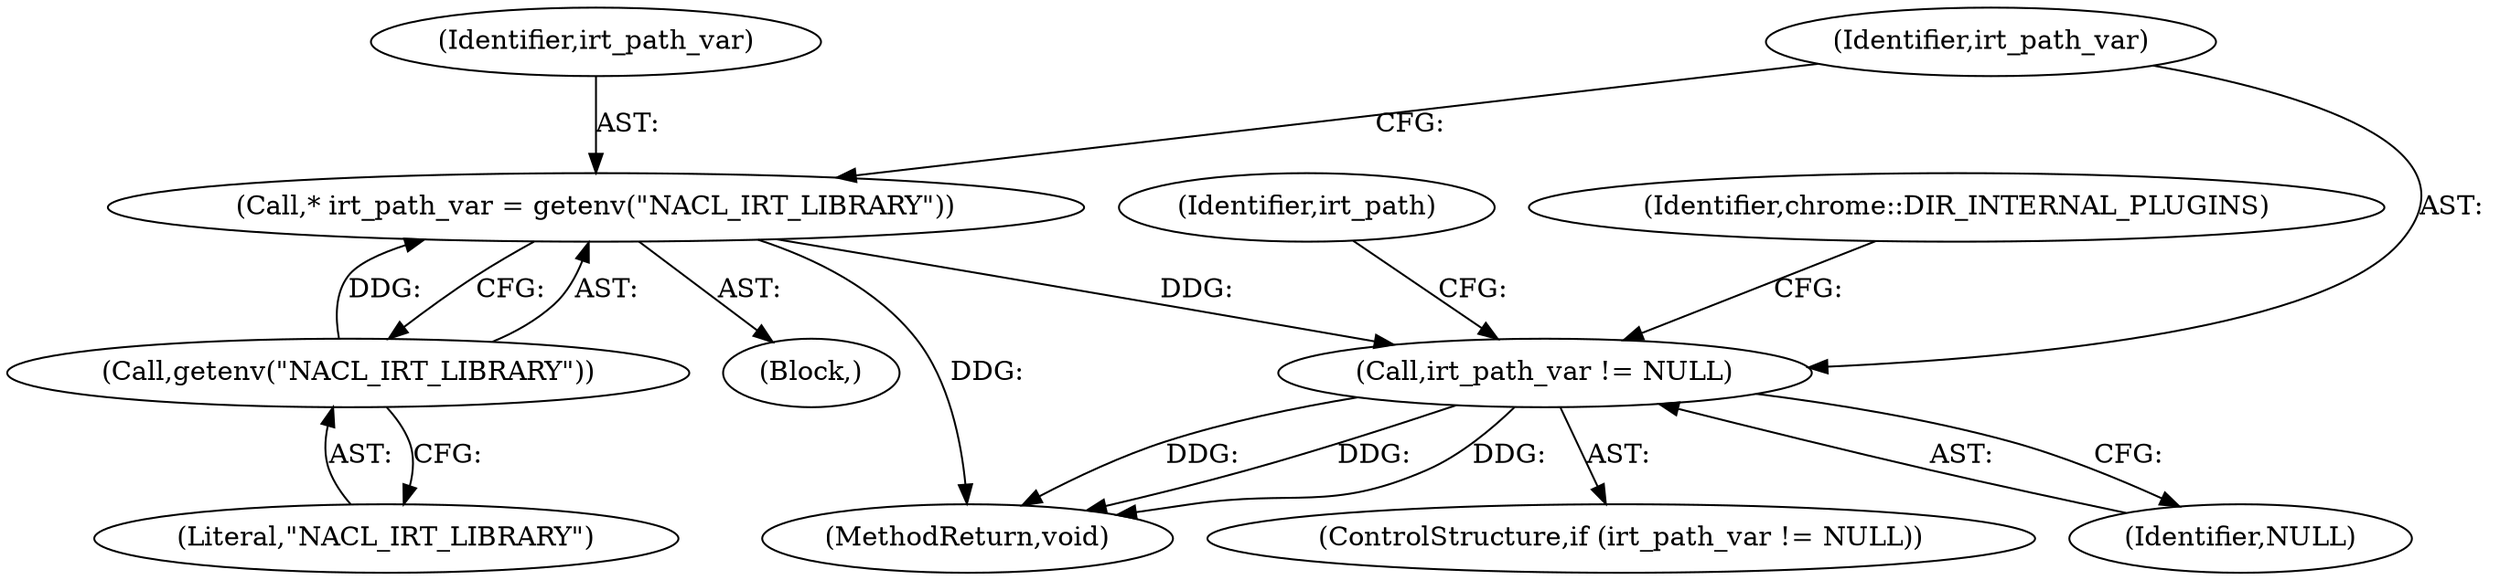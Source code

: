 digraph "0_Chrome_4c19b042ea31bd393d2265656f94339d1c3d82ff_1@API" {
"1000104" [label="(Call,* irt_path_var = getenv(\"NACL_IRT_LIBRARY\"))"];
"1000106" [label="(Call,getenv(\"NACL_IRT_LIBRARY\"))"];
"1000109" [label="(Call,irt_path_var != NULL)"];
"1000108" [label="(ControlStructure,if (irt_path_var != NULL))"];
"1000104" [label="(Call,* irt_path_var = getenv(\"NACL_IRT_LIBRARY\"))"];
"1000110" [label="(Identifier,irt_path_var)"];
"1000111" [label="(Identifier,NULL)"];
"1000115" [label="(Identifier,irt_path)"];
"1000106" [label="(Call,getenv(\"NACL_IRT_LIBRARY\"))"];
"1000109" [label="(Call,irt_path_var != NULL)"];
"1000101" [label="(Block,)"];
"1000105" [label="(Identifier,irt_path_var)"];
"1000107" [label="(Literal,\"NACL_IRT_LIBRARY\")"];
"1000160" [label="(MethodReturn,void)"];
"1000124" [label="(Identifier,chrome::DIR_INTERNAL_PLUGINS)"];
"1000104" -> "1000101"  [label="AST: "];
"1000104" -> "1000106"  [label="CFG: "];
"1000105" -> "1000104"  [label="AST: "];
"1000106" -> "1000104"  [label="AST: "];
"1000110" -> "1000104"  [label="CFG: "];
"1000104" -> "1000160"  [label="DDG: "];
"1000106" -> "1000104"  [label="DDG: "];
"1000104" -> "1000109"  [label="DDG: "];
"1000106" -> "1000107"  [label="CFG: "];
"1000107" -> "1000106"  [label="AST: "];
"1000109" -> "1000108"  [label="AST: "];
"1000109" -> "1000111"  [label="CFG: "];
"1000110" -> "1000109"  [label="AST: "];
"1000111" -> "1000109"  [label="AST: "];
"1000115" -> "1000109"  [label="CFG: "];
"1000124" -> "1000109"  [label="CFG: "];
"1000109" -> "1000160"  [label="DDG: "];
"1000109" -> "1000160"  [label="DDG: "];
"1000109" -> "1000160"  [label="DDG: "];
}
